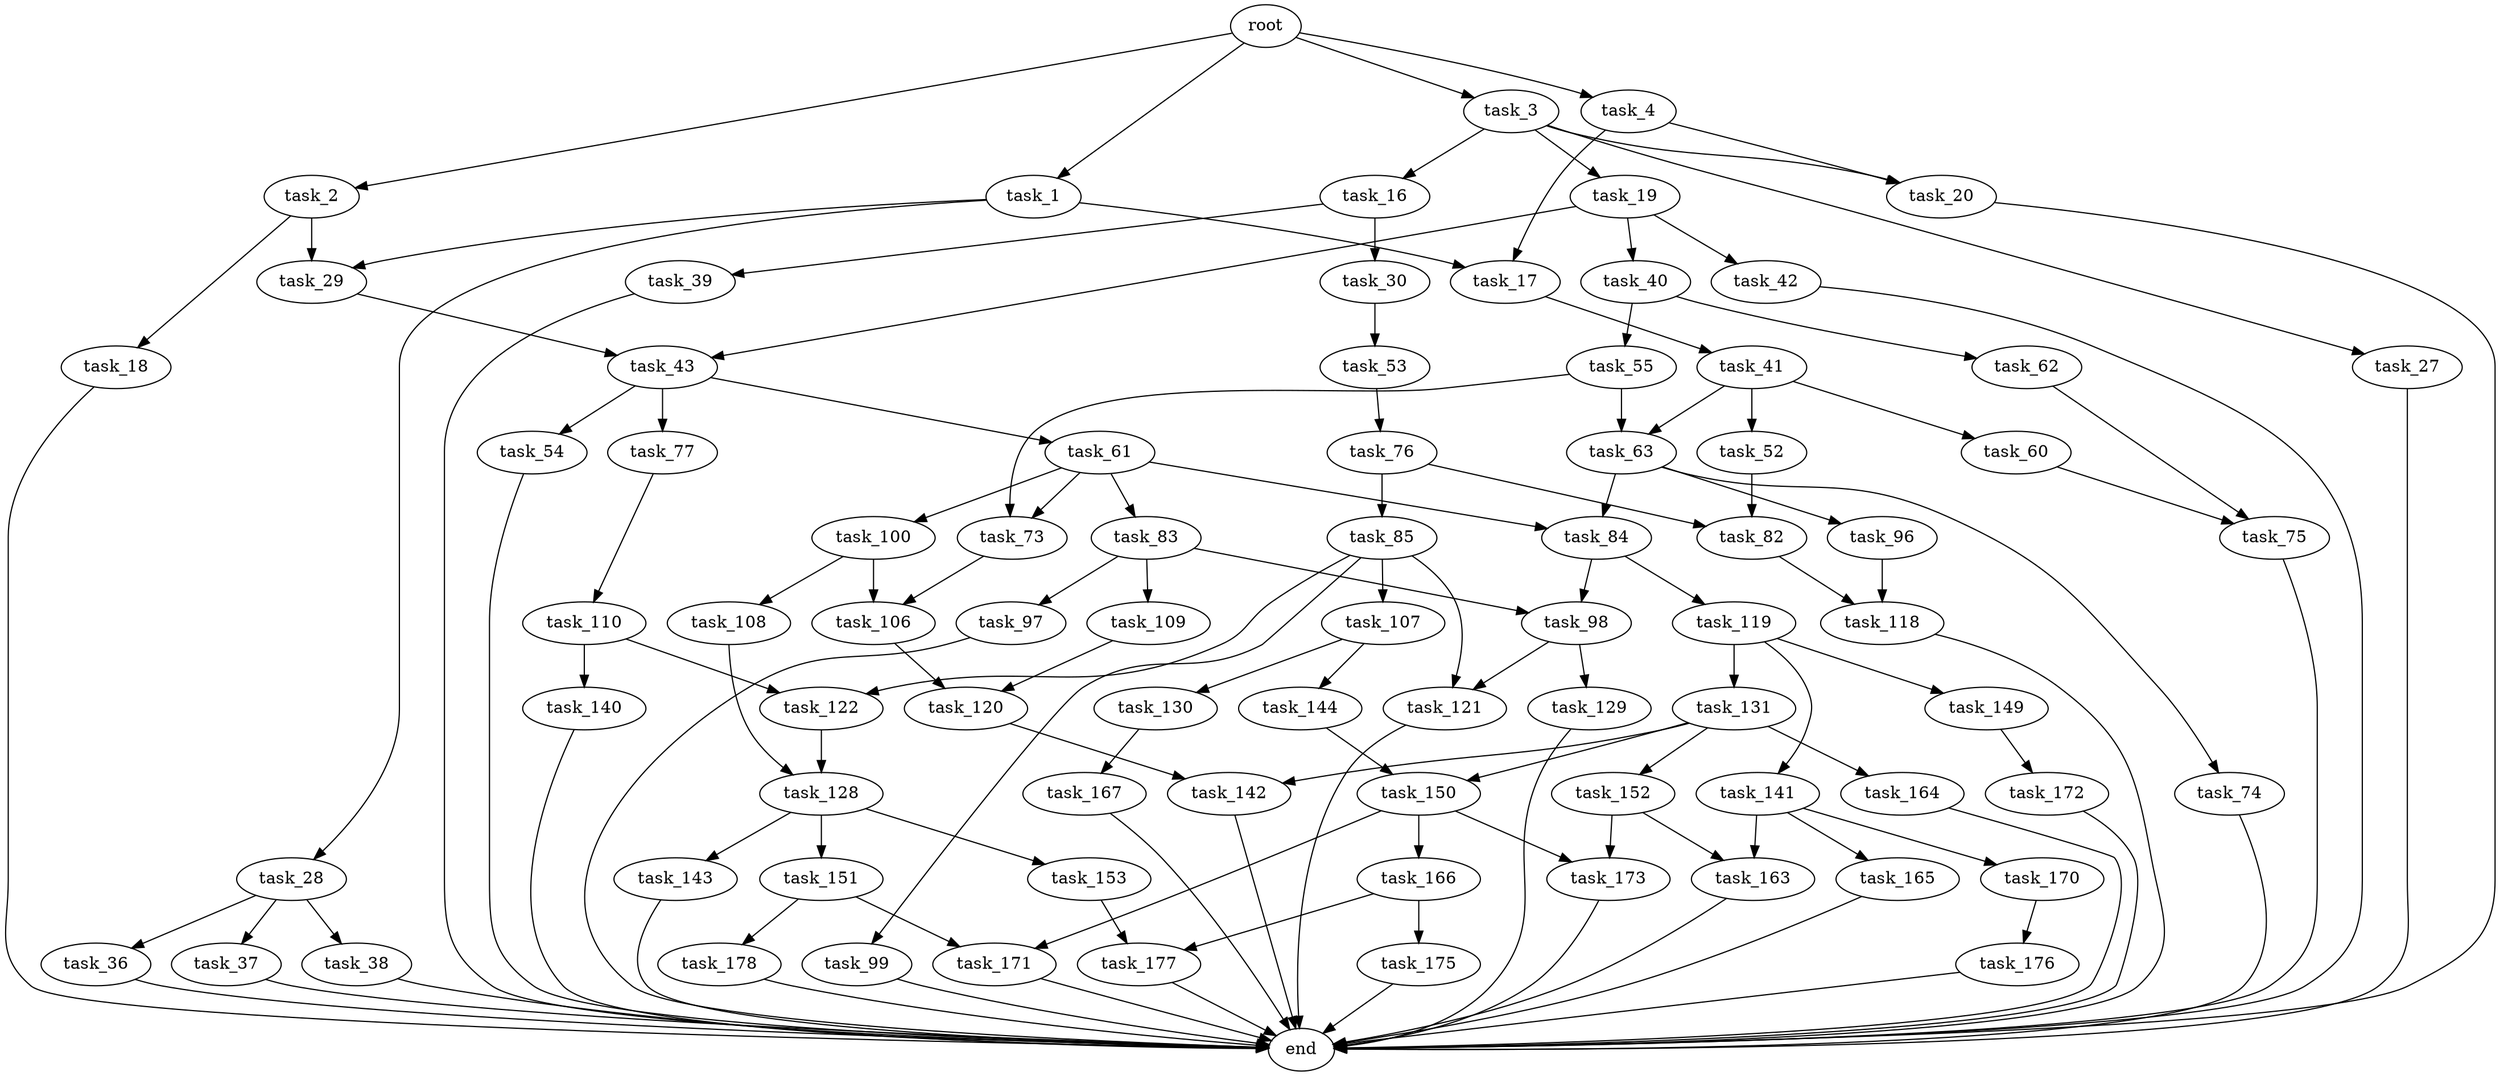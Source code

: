 digraph G {
  root [size="0.000000"];
  task_1 [size="8589934592.000000"];
  task_2 [size="443453411596.000000"];
  task_3 [size="1423525149.000000"];
  task_4 [size="1858955192.000000"];
  task_17 [size="1971938274.000000"];
  task_28 [size="8589934592.000000"];
  task_29 [size="30579262172.000000"];
  task_18 [size="782757789696.000000"];
  task_16 [size="12561685004.000000"];
  task_19 [size="368293445632.000000"];
  task_20 [size="782757789696.000000"];
  task_27 [size="3469050501.000000"];
  task_30 [size="269208413595.000000"];
  task_39 [size="49745710639.000000"];
  task_41 [size="9749470329.000000"];
  end [size="0.000000"];
  task_40 [size="371364642489.000000"];
  task_42 [size="1476662996.000000"];
  task_43 [size="782757789696.000000"];
  task_36 [size="6135403619.000000"];
  task_37 [size="1457100898.000000"];
  task_38 [size="28991029248.000000"];
  task_53 [size="1073741824000.000000"];
  task_55 [size="2118453378.000000"];
  task_62 [size="28991029248.000000"];
  task_52 [size="549755813888.000000"];
  task_60 [size="1073741824000.000000"];
  task_63 [size="549755813888.000000"];
  task_54 [size="6643823180.000000"];
  task_61 [size="368293445632.000000"];
  task_77 [size="1073741824000.000000"];
  task_82 [size="28991029248.000000"];
  task_76 [size="489252151317.000000"];
  task_73 [size="13322483381.000000"];
  task_75 [size="553177673629.000000"];
  task_83 [size="2292871282.000000"];
  task_84 [size="4737072135.000000"];
  task_100 [size="543245941524.000000"];
  task_74 [size="60837257817.000000"];
  task_96 [size="231928233984.000000"];
  task_106 [size="231928233984.000000"];
  task_85 [size="549755813888.000000"];
  task_110 [size="3318849867.000000"];
  task_118 [size="571908936094.000000"];
  task_97 [size="3040504368.000000"];
  task_98 [size="5528402558.000000"];
  task_109 [size="15714691276.000000"];
  task_119 [size="28991029248.000000"];
  task_99 [size="68719476736.000000"];
  task_107 [size="8589934592.000000"];
  task_121 [size="134217728000.000000"];
  task_122 [size="180069195371.000000"];
  task_129 [size="109671766331.000000"];
  task_108 [size="68719476736.000000"];
  task_120 [size="166213001726.000000"];
  task_130 [size="8157306722.000000"];
  task_144 [size="231928233984.000000"];
  task_128 [size="8589934592.000000"];
  task_140 [size="1019346012689.000000"];
  task_131 [size="44016526502.000000"];
  task_141 [size="36608738581.000000"];
  task_149 [size="68719476736.000000"];
  task_142 [size="5815216072.000000"];
  task_143 [size="14751043389.000000"];
  task_151 [size="134217728000.000000"];
  task_153 [size="368293445632.000000"];
  task_167 [size="10932321676.000000"];
  task_150 [size="134217728000.000000"];
  task_152 [size="231928233984.000000"];
  task_164 [size="368293445632.000000"];
  task_163 [size="30448994776.000000"];
  task_165 [size="8589934592.000000"];
  task_170 [size="35020627519.000000"];
  task_172 [size="1963514015.000000"];
  task_166 [size="17669051586.000000"];
  task_171 [size="231928233984.000000"];
  task_173 [size="1494630642.000000"];
  task_178 [size="549755813888.000000"];
  task_177 [size="68719476736.000000"];
  task_175 [size="782757789696.000000"];
  task_176 [size="28991029248.000000"];

  root -> task_1 [size="1.000000"];
  root -> task_2 [size="1.000000"];
  root -> task_3 [size="1.000000"];
  root -> task_4 [size="1.000000"];
  task_1 -> task_17 [size="33554432.000000"];
  task_1 -> task_28 [size="33554432.000000"];
  task_1 -> task_29 [size="33554432.000000"];
  task_2 -> task_18 [size="536870912.000000"];
  task_2 -> task_29 [size="536870912.000000"];
  task_3 -> task_16 [size="75497472.000000"];
  task_3 -> task_19 [size="75497472.000000"];
  task_3 -> task_20 [size="75497472.000000"];
  task_3 -> task_27 [size="75497472.000000"];
  task_4 -> task_17 [size="33554432.000000"];
  task_4 -> task_20 [size="33554432.000000"];
  task_17 -> task_41 [size="33554432.000000"];
  task_28 -> task_36 [size="33554432.000000"];
  task_28 -> task_37 [size="33554432.000000"];
  task_28 -> task_38 [size="33554432.000000"];
  task_29 -> task_43 [size="536870912.000000"];
  task_18 -> end [size="1.000000"];
  task_16 -> task_30 [size="209715200.000000"];
  task_16 -> task_39 [size="209715200.000000"];
  task_19 -> task_40 [size="411041792.000000"];
  task_19 -> task_42 [size="411041792.000000"];
  task_19 -> task_43 [size="411041792.000000"];
  task_20 -> end [size="1.000000"];
  task_27 -> end [size="1.000000"];
  task_30 -> task_53 [size="411041792.000000"];
  task_39 -> end [size="1.000000"];
  task_41 -> task_52 [size="301989888.000000"];
  task_41 -> task_60 [size="301989888.000000"];
  task_41 -> task_63 [size="301989888.000000"];
  task_40 -> task_55 [size="411041792.000000"];
  task_40 -> task_62 [size="411041792.000000"];
  task_42 -> end [size="1.000000"];
  task_43 -> task_54 [size="679477248.000000"];
  task_43 -> task_61 [size="679477248.000000"];
  task_43 -> task_77 [size="679477248.000000"];
  task_36 -> end [size="1.000000"];
  task_37 -> end [size="1.000000"];
  task_38 -> end [size="1.000000"];
  task_53 -> task_76 [size="838860800.000000"];
  task_55 -> task_63 [size="75497472.000000"];
  task_55 -> task_73 [size="75497472.000000"];
  task_62 -> task_75 [size="75497472.000000"];
  task_52 -> task_82 [size="536870912.000000"];
  task_60 -> task_75 [size="838860800.000000"];
  task_63 -> task_74 [size="536870912.000000"];
  task_63 -> task_84 [size="536870912.000000"];
  task_63 -> task_96 [size="536870912.000000"];
  task_54 -> end [size="1.000000"];
  task_61 -> task_73 [size="411041792.000000"];
  task_61 -> task_83 [size="411041792.000000"];
  task_61 -> task_84 [size="411041792.000000"];
  task_61 -> task_100 [size="411041792.000000"];
  task_77 -> task_110 [size="838860800.000000"];
  task_82 -> task_118 [size="75497472.000000"];
  task_76 -> task_82 [size="838860800.000000"];
  task_76 -> task_85 [size="838860800.000000"];
  task_73 -> task_106 [size="679477248.000000"];
  task_75 -> end [size="1.000000"];
  task_83 -> task_97 [size="75497472.000000"];
  task_83 -> task_98 [size="75497472.000000"];
  task_83 -> task_109 [size="75497472.000000"];
  task_84 -> task_98 [size="75497472.000000"];
  task_84 -> task_119 [size="75497472.000000"];
  task_100 -> task_106 [size="536870912.000000"];
  task_100 -> task_108 [size="536870912.000000"];
  task_74 -> end [size="1.000000"];
  task_96 -> task_118 [size="301989888.000000"];
  task_106 -> task_120 [size="301989888.000000"];
  task_85 -> task_99 [size="536870912.000000"];
  task_85 -> task_107 [size="536870912.000000"];
  task_85 -> task_121 [size="536870912.000000"];
  task_85 -> task_122 [size="536870912.000000"];
  task_110 -> task_122 [size="209715200.000000"];
  task_110 -> task_140 [size="209715200.000000"];
  task_118 -> end [size="1.000000"];
  task_97 -> end [size="1.000000"];
  task_98 -> task_121 [size="209715200.000000"];
  task_98 -> task_129 [size="209715200.000000"];
  task_109 -> task_120 [size="536870912.000000"];
  task_119 -> task_131 [size="75497472.000000"];
  task_119 -> task_141 [size="75497472.000000"];
  task_119 -> task_149 [size="75497472.000000"];
  task_99 -> end [size="1.000000"];
  task_107 -> task_130 [size="33554432.000000"];
  task_107 -> task_144 [size="33554432.000000"];
  task_121 -> end [size="1.000000"];
  task_122 -> task_128 [size="209715200.000000"];
  task_129 -> end [size="1.000000"];
  task_108 -> task_128 [size="134217728.000000"];
  task_120 -> task_142 [size="209715200.000000"];
  task_130 -> task_167 [size="134217728.000000"];
  task_144 -> task_150 [size="301989888.000000"];
  task_128 -> task_143 [size="33554432.000000"];
  task_128 -> task_151 [size="33554432.000000"];
  task_128 -> task_153 [size="33554432.000000"];
  task_140 -> end [size="1.000000"];
  task_131 -> task_142 [size="33554432.000000"];
  task_131 -> task_150 [size="33554432.000000"];
  task_131 -> task_152 [size="33554432.000000"];
  task_131 -> task_164 [size="33554432.000000"];
  task_141 -> task_163 [size="679477248.000000"];
  task_141 -> task_165 [size="679477248.000000"];
  task_141 -> task_170 [size="679477248.000000"];
  task_149 -> task_172 [size="134217728.000000"];
  task_142 -> end [size="1.000000"];
  task_143 -> end [size="1.000000"];
  task_151 -> task_171 [size="209715200.000000"];
  task_151 -> task_178 [size="209715200.000000"];
  task_153 -> task_177 [size="411041792.000000"];
  task_167 -> end [size="1.000000"];
  task_150 -> task_166 [size="209715200.000000"];
  task_150 -> task_171 [size="209715200.000000"];
  task_150 -> task_173 [size="209715200.000000"];
  task_152 -> task_163 [size="301989888.000000"];
  task_152 -> task_173 [size="301989888.000000"];
  task_164 -> end [size="1.000000"];
  task_163 -> end [size="1.000000"];
  task_165 -> end [size="1.000000"];
  task_170 -> task_176 [size="679477248.000000"];
  task_172 -> end [size="1.000000"];
  task_166 -> task_175 [size="301989888.000000"];
  task_166 -> task_177 [size="301989888.000000"];
  task_171 -> end [size="1.000000"];
  task_173 -> end [size="1.000000"];
  task_178 -> end [size="1.000000"];
  task_177 -> end [size="1.000000"];
  task_175 -> end [size="1.000000"];
  task_176 -> end [size="1.000000"];
}
